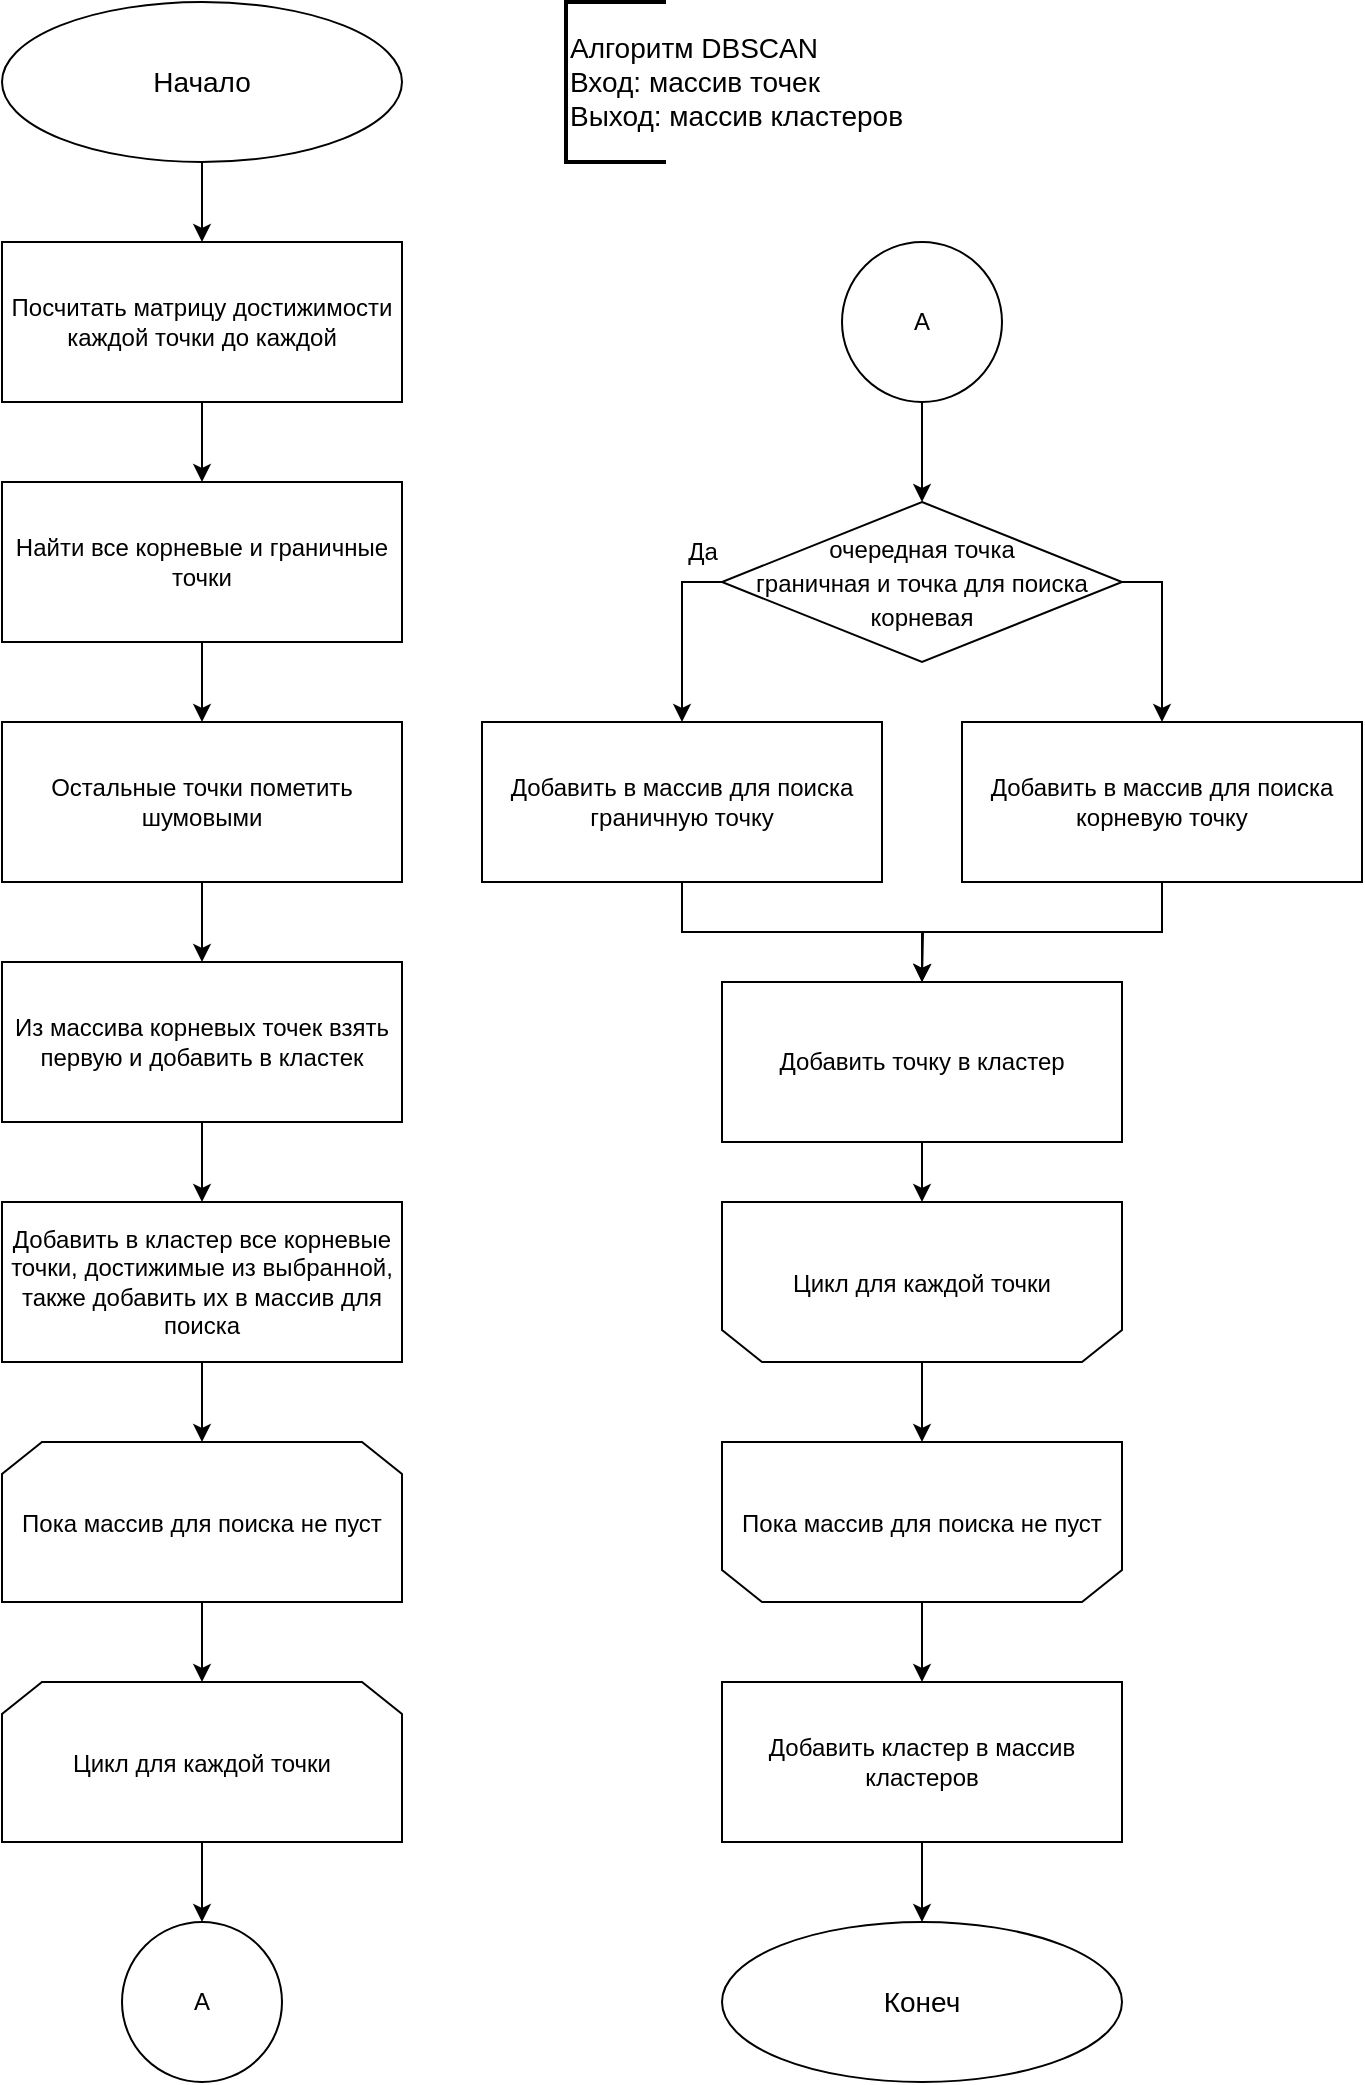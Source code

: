 <mxfile version="20.7.4" type="device"><diagram id="z2cWLIz6t3Oy1I1WBt2w" name="Страница 1"><mxGraphModel dx="2074" dy="691" grid="1" gridSize="10" guides="1" tooltips="1" connect="1" arrows="1" fold="1" page="1" pageScale="1" pageWidth="827" pageHeight="1169" math="0" shadow="0"><root><mxCell id="0"/><mxCell id="1" parent="0"/><mxCell id="yIgZWc97MBNLGcoA3iIG-25" style="edgeStyle=orthogonalEdgeStyle;rounded=0;orthogonalLoop=1;jettySize=auto;html=1;exitX=0.5;exitY=1;exitDx=0;exitDy=0;entryX=0.5;entryY=0;entryDx=0;entryDy=0;fontSize=14;endArrow=classic;endFill=1;" parent="1" edge="1"><mxGeometry relative="1" as="geometry"><mxPoint x="300" y="840" as="sourcePoint"/></mxGeometry></mxCell><mxCell id="yIgZWc97MBNLGcoA3iIG-26" style="edgeStyle=orthogonalEdgeStyle;rounded=0;orthogonalLoop=1;jettySize=auto;html=1;exitX=0.5;exitY=1;exitDx=0;exitDy=0;entryX=0.5;entryY=1;entryDx=0;entryDy=0;fontSize=14;endArrow=classic;endFill=1;" parent="1" edge="1"><mxGeometry relative="1" as="geometry"><mxPoint x="300" y="960" as="sourcePoint"/></mxGeometry></mxCell><mxCell id="yIgZWc97MBNLGcoA3iIG-27" style="edgeStyle=orthogonalEdgeStyle;rounded=0;orthogonalLoop=1;jettySize=auto;html=1;exitX=0.5;exitY=0;exitDx=0;exitDy=0;entryX=0.5;entryY=0;entryDx=0;entryDy=0;fontSize=14;endArrow=classic;endFill=1;" parent="1" edge="1"><mxGeometry relative="1" as="geometry"><mxPoint x="300" y="1080" as="sourcePoint"/></mxGeometry></mxCell><mxCell id="yIgZWc97MBNLGcoA3iIG-28" style="edgeStyle=orthogonalEdgeStyle;rounded=0;orthogonalLoop=1;jettySize=auto;html=1;exitX=0.5;exitY=1;exitDx=0;exitDy=0;entryX=0.5;entryY=0;entryDx=0;entryDy=0;fontSize=14;endArrow=classic;endFill=1;" parent="1" edge="1"><mxGeometry relative="1" as="geometry"><mxPoint x="300" y="1200" as="sourcePoint"/></mxGeometry></mxCell><mxCell id="ybk6QA7UxqcydR8hPLek-28" style="edgeStyle=orthogonalEdgeStyle;rounded=0;orthogonalLoop=1;jettySize=auto;html=1;exitX=0.5;exitY=1;exitDx=0;exitDy=0;entryX=0.5;entryY=0;entryDx=0;entryDy=0;fontSize=12;" edge="1" parent="1" source="ybk6QA7UxqcydR8hPLek-1" target="ybk6QA7UxqcydR8hPLek-2"><mxGeometry relative="1" as="geometry"/></mxCell><mxCell id="ybk6QA7UxqcydR8hPLek-1" value="&lt;font style=&quot;font-size: 14px;&quot;&gt;Начало&lt;/font&gt;" style="ellipse;whiteSpace=wrap;html=1;" vertex="1" parent="1"><mxGeometry x="-720" y="40" width="200" height="80" as="geometry"/></mxCell><mxCell id="ybk6QA7UxqcydR8hPLek-29" style="edgeStyle=orthogonalEdgeStyle;rounded=0;orthogonalLoop=1;jettySize=auto;html=1;exitX=0.5;exitY=1;exitDx=0;exitDy=0;entryX=0.5;entryY=0;entryDx=0;entryDy=0;fontSize=12;" edge="1" parent="1" source="ybk6QA7UxqcydR8hPLek-2" target="ybk6QA7UxqcydR8hPLek-3"><mxGeometry relative="1" as="geometry"/></mxCell><mxCell id="ybk6QA7UxqcydR8hPLek-2" value="Посчитать матрицу достижимости каждой точки до каждой" style="rounded=0;whiteSpace=wrap;html=1;" vertex="1" parent="1"><mxGeometry x="-720" y="160" width="200" height="80" as="geometry"/></mxCell><mxCell id="ybk6QA7UxqcydR8hPLek-30" style="edgeStyle=orthogonalEdgeStyle;rounded=0;orthogonalLoop=1;jettySize=auto;html=1;exitX=0.5;exitY=1;exitDx=0;exitDy=0;entryX=0.5;entryY=0;entryDx=0;entryDy=0;fontSize=12;" edge="1" parent="1" source="ybk6QA7UxqcydR8hPLek-3" target="ybk6QA7UxqcydR8hPLek-5"><mxGeometry relative="1" as="geometry"/></mxCell><mxCell id="ybk6QA7UxqcydR8hPLek-3" value="Найти все корневые и граничные точки" style="rounded=0;whiteSpace=wrap;html=1;" vertex="1" parent="1"><mxGeometry x="-720" y="280" width="200" height="80" as="geometry"/></mxCell><mxCell id="ybk6QA7UxqcydR8hPLek-31" style="edgeStyle=orthogonalEdgeStyle;rounded=0;orthogonalLoop=1;jettySize=auto;html=1;exitX=0.5;exitY=1;exitDx=0;exitDy=0;entryX=0.5;entryY=0;entryDx=0;entryDy=0;fontSize=12;" edge="1" parent="1" source="ybk6QA7UxqcydR8hPLek-5" target="ybk6QA7UxqcydR8hPLek-7"><mxGeometry relative="1" as="geometry"/></mxCell><mxCell id="ybk6QA7UxqcydR8hPLek-5" value="Остальные точки пометить шумовыми" style="rounded=0;whiteSpace=wrap;html=1;" vertex="1" parent="1"><mxGeometry x="-720" y="400" width="200" height="80" as="geometry"/></mxCell><mxCell id="ybk6QA7UxqcydR8hPLek-32" style="edgeStyle=orthogonalEdgeStyle;rounded=0;orthogonalLoop=1;jettySize=auto;html=1;exitX=0.5;exitY=1;exitDx=0;exitDy=0;entryX=0.5;entryY=0;entryDx=0;entryDy=0;fontSize=12;" edge="1" parent="1" source="ybk6QA7UxqcydR8hPLek-7" target="ybk6QA7UxqcydR8hPLek-8"><mxGeometry relative="1" as="geometry"/></mxCell><mxCell id="ybk6QA7UxqcydR8hPLek-7" value="Из массива корневых точек взять первую и добавить в кластек" style="rounded=0;whiteSpace=wrap;html=1;" vertex="1" parent="1"><mxGeometry x="-720" y="520" width="200" height="80" as="geometry"/></mxCell><mxCell id="ybk6QA7UxqcydR8hPLek-33" style="edgeStyle=orthogonalEdgeStyle;rounded=0;orthogonalLoop=1;jettySize=auto;html=1;exitX=0.5;exitY=1;exitDx=0;exitDy=0;entryX=0.5;entryY=0;entryDx=0;entryDy=0;fontSize=12;" edge="1" parent="1" source="ybk6QA7UxqcydR8hPLek-8" target="ybk6QA7UxqcydR8hPLek-9"><mxGeometry relative="1" as="geometry"/></mxCell><mxCell id="ybk6QA7UxqcydR8hPLek-8" value="Добавить в кластер все корневые точки, достижимые из выбранной, также добавить их в массив для поиска" style="rounded=0;whiteSpace=wrap;html=1;" vertex="1" parent="1"><mxGeometry x="-720" y="640" width="200" height="80" as="geometry"/></mxCell><mxCell id="ybk6QA7UxqcydR8hPLek-34" style="edgeStyle=orthogonalEdgeStyle;rounded=0;orthogonalLoop=1;jettySize=auto;html=1;exitX=0.5;exitY=1;exitDx=0;exitDy=0;entryX=0.5;entryY=0;entryDx=0;entryDy=0;fontSize=12;" edge="1" parent="1" source="ybk6QA7UxqcydR8hPLek-9" target="ybk6QA7UxqcydR8hPLek-11"><mxGeometry relative="1" as="geometry"/></mxCell><mxCell id="ybk6QA7UxqcydR8hPLek-9" value="&lt;font style=&quot;font-size: 12px;&quot;&gt;Пока массив для поиска не пуст&lt;/font&gt;" style="shape=loopLimit;whiteSpace=wrap;html=1;sketch=0;strokeWidth=1;fontSize=14;fillColor=default;" vertex="1" parent="1"><mxGeometry x="-720" y="760" width="200" height="80" as="geometry"/></mxCell><mxCell id="ybk6QA7UxqcydR8hPLek-35" style="edgeStyle=orthogonalEdgeStyle;rounded=0;orthogonalLoop=1;jettySize=auto;html=1;exitX=0.5;exitY=1;exitDx=0;exitDy=0;entryX=0.5;entryY=0;entryDx=0;entryDy=0;fontSize=12;" edge="1" parent="1" source="ybk6QA7UxqcydR8hPLek-11" target="ybk6QA7UxqcydR8hPLek-26"><mxGeometry relative="1" as="geometry"/></mxCell><mxCell id="ybk6QA7UxqcydR8hPLek-11" value="&lt;font style=&quot;font-size: 12px;&quot;&gt;Цикл для каждой точки&lt;br&gt;&lt;/font&gt;" style="shape=loopLimit;whiteSpace=wrap;html=1;sketch=0;strokeWidth=1;fontSize=14;fillColor=default;" vertex="1" parent="1"><mxGeometry x="-720" y="880" width="200" height="80" as="geometry"/></mxCell><mxCell id="ybk6QA7UxqcydR8hPLek-16" style="edgeStyle=orthogonalEdgeStyle;rounded=0;orthogonalLoop=1;jettySize=auto;html=1;exitX=0;exitY=0.5;exitDx=0;exitDy=0;entryX=0.5;entryY=0;entryDx=0;entryDy=0;fontSize=12;" edge="1" parent="1" source="ybk6QA7UxqcydR8hPLek-12" target="ybk6QA7UxqcydR8hPLek-14"><mxGeometry relative="1" as="geometry"/></mxCell><mxCell id="ybk6QA7UxqcydR8hPLek-18" style="edgeStyle=orthogonalEdgeStyle;rounded=0;orthogonalLoop=1;jettySize=auto;html=1;exitX=1;exitY=0.5;exitDx=0;exitDy=0;entryX=0.5;entryY=0;entryDx=0;entryDy=0;fontSize=12;" edge="1" parent="1" source="ybk6QA7UxqcydR8hPLek-12" target="ybk6QA7UxqcydR8hPLek-15"><mxGeometry relative="1" as="geometry"/></mxCell><mxCell id="ybk6QA7UxqcydR8hPLek-12" value="&lt;font style=&quot;font-size: 12px;&quot;&gt;очередная точка &lt;br&gt;граничная и точка для поиска корневая&lt;/font&gt;" style="rhombus;whiteSpace=wrap;html=1;fontSize=14;" vertex="1" parent="1"><mxGeometry x="-360" y="290" width="200" height="80" as="geometry"/></mxCell><mxCell id="ybk6QA7UxqcydR8hPLek-37" style="edgeStyle=orthogonalEdgeStyle;rounded=0;orthogonalLoop=1;jettySize=auto;html=1;entryX=0.5;entryY=0;entryDx=0;entryDy=0;fontSize=12;" edge="1" parent="1" source="ybk6QA7UxqcydR8hPLek-14" target="ybk6QA7UxqcydR8hPLek-22"><mxGeometry relative="1" as="geometry"/></mxCell><mxCell id="ybk6QA7UxqcydR8hPLek-14" value="Добавить в массив для поиска граничную точку" style="rounded=0;whiteSpace=wrap;html=1;" vertex="1" parent="1"><mxGeometry x="-480" y="400" width="200" height="80" as="geometry"/></mxCell><mxCell id="ybk6QA7UxqcydR8hPLek-38" style="edgeStyle=orthogonalEdgeStyle;rounded=0;orthogonalLoop=1;jettySize=auto;html=1;exitX=0.5;exitY=1;exitDx=0;exitDy=0;fontSize=12;" edge="1" parent="1" source="ybk6QA7UxqcydR8hPLek-15"><mxGeometry relative="1" as="geometry"><mxPoint x="-260" y="530" as="targetPoint"/></mxGeometry></mxCell><mxCell id="ybk6QA7UxqcydR8hPLek-15" value="Добавить в массив для поиска корневую точку" style="rounded=0;whiteSpace=wrap;html=1;" vertex="1" parent="1"><mxGeometry x="-240" y="400" width="200" height="80" as="geometry"/></mxCell><mxCell id="ybk6QA7UxqcydR8hPLek-19" value="Да" style="text;html=1;align=center;verticalAlign=middle;resizable=0;points=[];autosize=1;strokeColor=none;fillColor=none;fontSize=12;" vertex="1" parent="1"><mxGeometry x="-390" y="300" width="40" height="30" as="geometry"/></mxCell><mxCell id="ybk6QA7UxqcydR8hPLek-40" style="edgeStyle=orthogonalEdgeStyle;rounded=0;orthogonalLoop=1;jettySize=auto;html=1;exitX=0.5;exitY=0;exitDx=0;exitDy=0;entryX=0.5;entryY=1;entryDx=0;entryDy=0;fontSize=12;" edge="1" parent="1" source="ybk6QA7UxqcydR8hPLek-20" target="ybk6QA7UxqcydR8hPLek-21"><mxGeometry relative="1" as="geometry"/></mxCell><mxCell id="ybk6QA7UxqcydR8hPLek-20" value="&lt;font style=&quot;font-size: 12px;&quot;&gt;Цикл для каждой точки&lt;br&gt;&lt;/font&gt;" style="shape=loopLimit;whiteSpace=wrap;html=1;sketch=0;strokeWidth=1;fontSize=14;fillColor=default;direction=west;" vertex="1" parent="1"><mxGeometry x="-360" y="640" width="200" height="80" as="geometry"/></mxCell><mxCell id="ybk6QA7UxqcydR8hPLek-41" style="edgeStyle=orthogonalEdgeStyle;rounded=0;orthogonalLoop=1;jettySize=auto;html=1;exitX=0.5;exitY=0;exitDx=0;exitDy=0;entryX=0.5;entryY=0;entryDx=0;entryDy=0;fontSize=12;" edge="1" parent="1" source="ybk6QA7UxqcydR8hPLek-21" target="ybk6QA7UxqcydR8hPLek-23"><mxGeometry relative="1" as="geometry"/></mxCell><mxCell id="ybk6QA7UxqcydR8hPLek-21" value="&lt;font style=&quot;font-size: 12px;&quot;&gt;Пока массив для поиска не пуст&lt;/font&gt;" style="shape=loopLimit;whiteSpace=wrap;html=1;sketch=0;strokeWidth=1;fontSize=14;fillColor=default;direction=west;" vertex="1" parent="1"><mxGeometry x="-360" y="760" width="200" height="80" as="geometry"/></mxCell><mxCell id="ybk6QA7UxqcydR8hPLek-39" style="edgeStyle=orthogonalEdgeStyle;rounded=0;orthogonalLoop=1;jettySize=auto;html=1;exitX=0.5;exitY=1;exitDx=0;exitDy=0;entryX=0.5;entryY=1;entryDx=0;entryDy=0;fontSize=12;" edge="1" parent="1" source="ybk6QA7UxqcydR8hPLek-22" target="ybk6QA7UxqcydR8hPLek-20"><mxGeometry relative="1" as="geometry"/></mxCell><mxCell id="ybk6QA7UxqcydR8hPLek-22" value="Добавить точку в кластер" style="rounded=0;whiteSpace=wrap;html=1;" vertex="1" parent="1"><mxGeometry x="-360" y="530" width="200" height="80" as="geometry"/></mxCell><mxCell id="ybk6QA7UxqcydR8hPLek-42" style="edgeStyle=orthogonalEdgeStyle;rounded=0;orthogonalLoop=1;jettySize=auto;html=1;exitX=0.5;exitY=1;exitDx=0;exitDy=0;entryX=0.5;entryY=0;entryDx=0;entryDy=0;fontSize=12;" edge="1" parent="1" source="ybk6QA7UxqcydR8hPLek-23" target="ybk6QA7UxqcydR8hPLek-24"><mxGeometry relative="1" as="geometry"/></mxCell><mxCell id="ybk6QA7UxqcydR8hPLek-23" value="Добавить кластер в массив кластеров" style="rounded=0;whiteSpace=wrap;html=1;" vertex="1" parent="1"><mxGeometry x="-360" y="880" width="200" height="80" as="geometry"/></mxCell><mxCell id="ybk6QA7UxqcydR8hPLek-24" value="&lt;font style=&quot;font-size: 14px;&quot;&gt;Конеч&lt;/font&gt;" style="ellipse;whiteSpace=wrap;html=1;" vertex="1" parent="1"><mxGeometry x="-360" y="1000" width="200" height="80" as="geometry"/></mxCell><mxCell id="ybk6QA7UxqcydR8hPLek-36" style="edgeStyle=orthogonalEdgeStyle;rounded=0;orthogonalLoop=1;jettySize=auto;html=1;exitX=0.5;exitY=1;exitDx=0;exitDy=0;entryX=0.5;entryY=0;entryDx=0;entryDy=0;fontSize=12;" edge="1" parent="1" source="ybk6QA7UxqcydR8hPLek-25" target="ybk6QA7UxqcydR8hPLek-12"><mxGeometry relative="1" as="geometry"/></mxCell><mxCell id="ybk6QA7UxqcydR8hPLek-25" value="А" style="ellipse;whiteSpace=wrap;html=1;aspect=fixed;" vertex="1" parent="1"><mxGeometry x="-300" y="160" width="80" height="80" as="geometry"/></mxCell><mxCell id="ybk6QA7UxqcydR8hPLek-26" value="А" style="ellipse;whiteSpace=wrap;html=1;aspect=fixed;" vertex="1" parent="1"><mxGeometry x="-660" y="1000" width="80" height="80" as="geometry"/></mxCell><mxCell id="ybk6QA7UxqcydR8hPLek-27" value="Алгоритм DBSCAN&lt;br&gt;Вход: массив точек&lt;br&gt;Выход: массив кластеров" style="strokeWidth=2;html=1;shape=mxgraph.flowchart.annotation_1;align=left;pointerEvents=1;sketch=0;fontSize=14;fillColor=default;" vertex="1" parent="1"><mxGeometry x="-438" y="40" width="50" height="80" as="geometry"/></mxCell></root></mxGraphModel></diagram></mxfile>